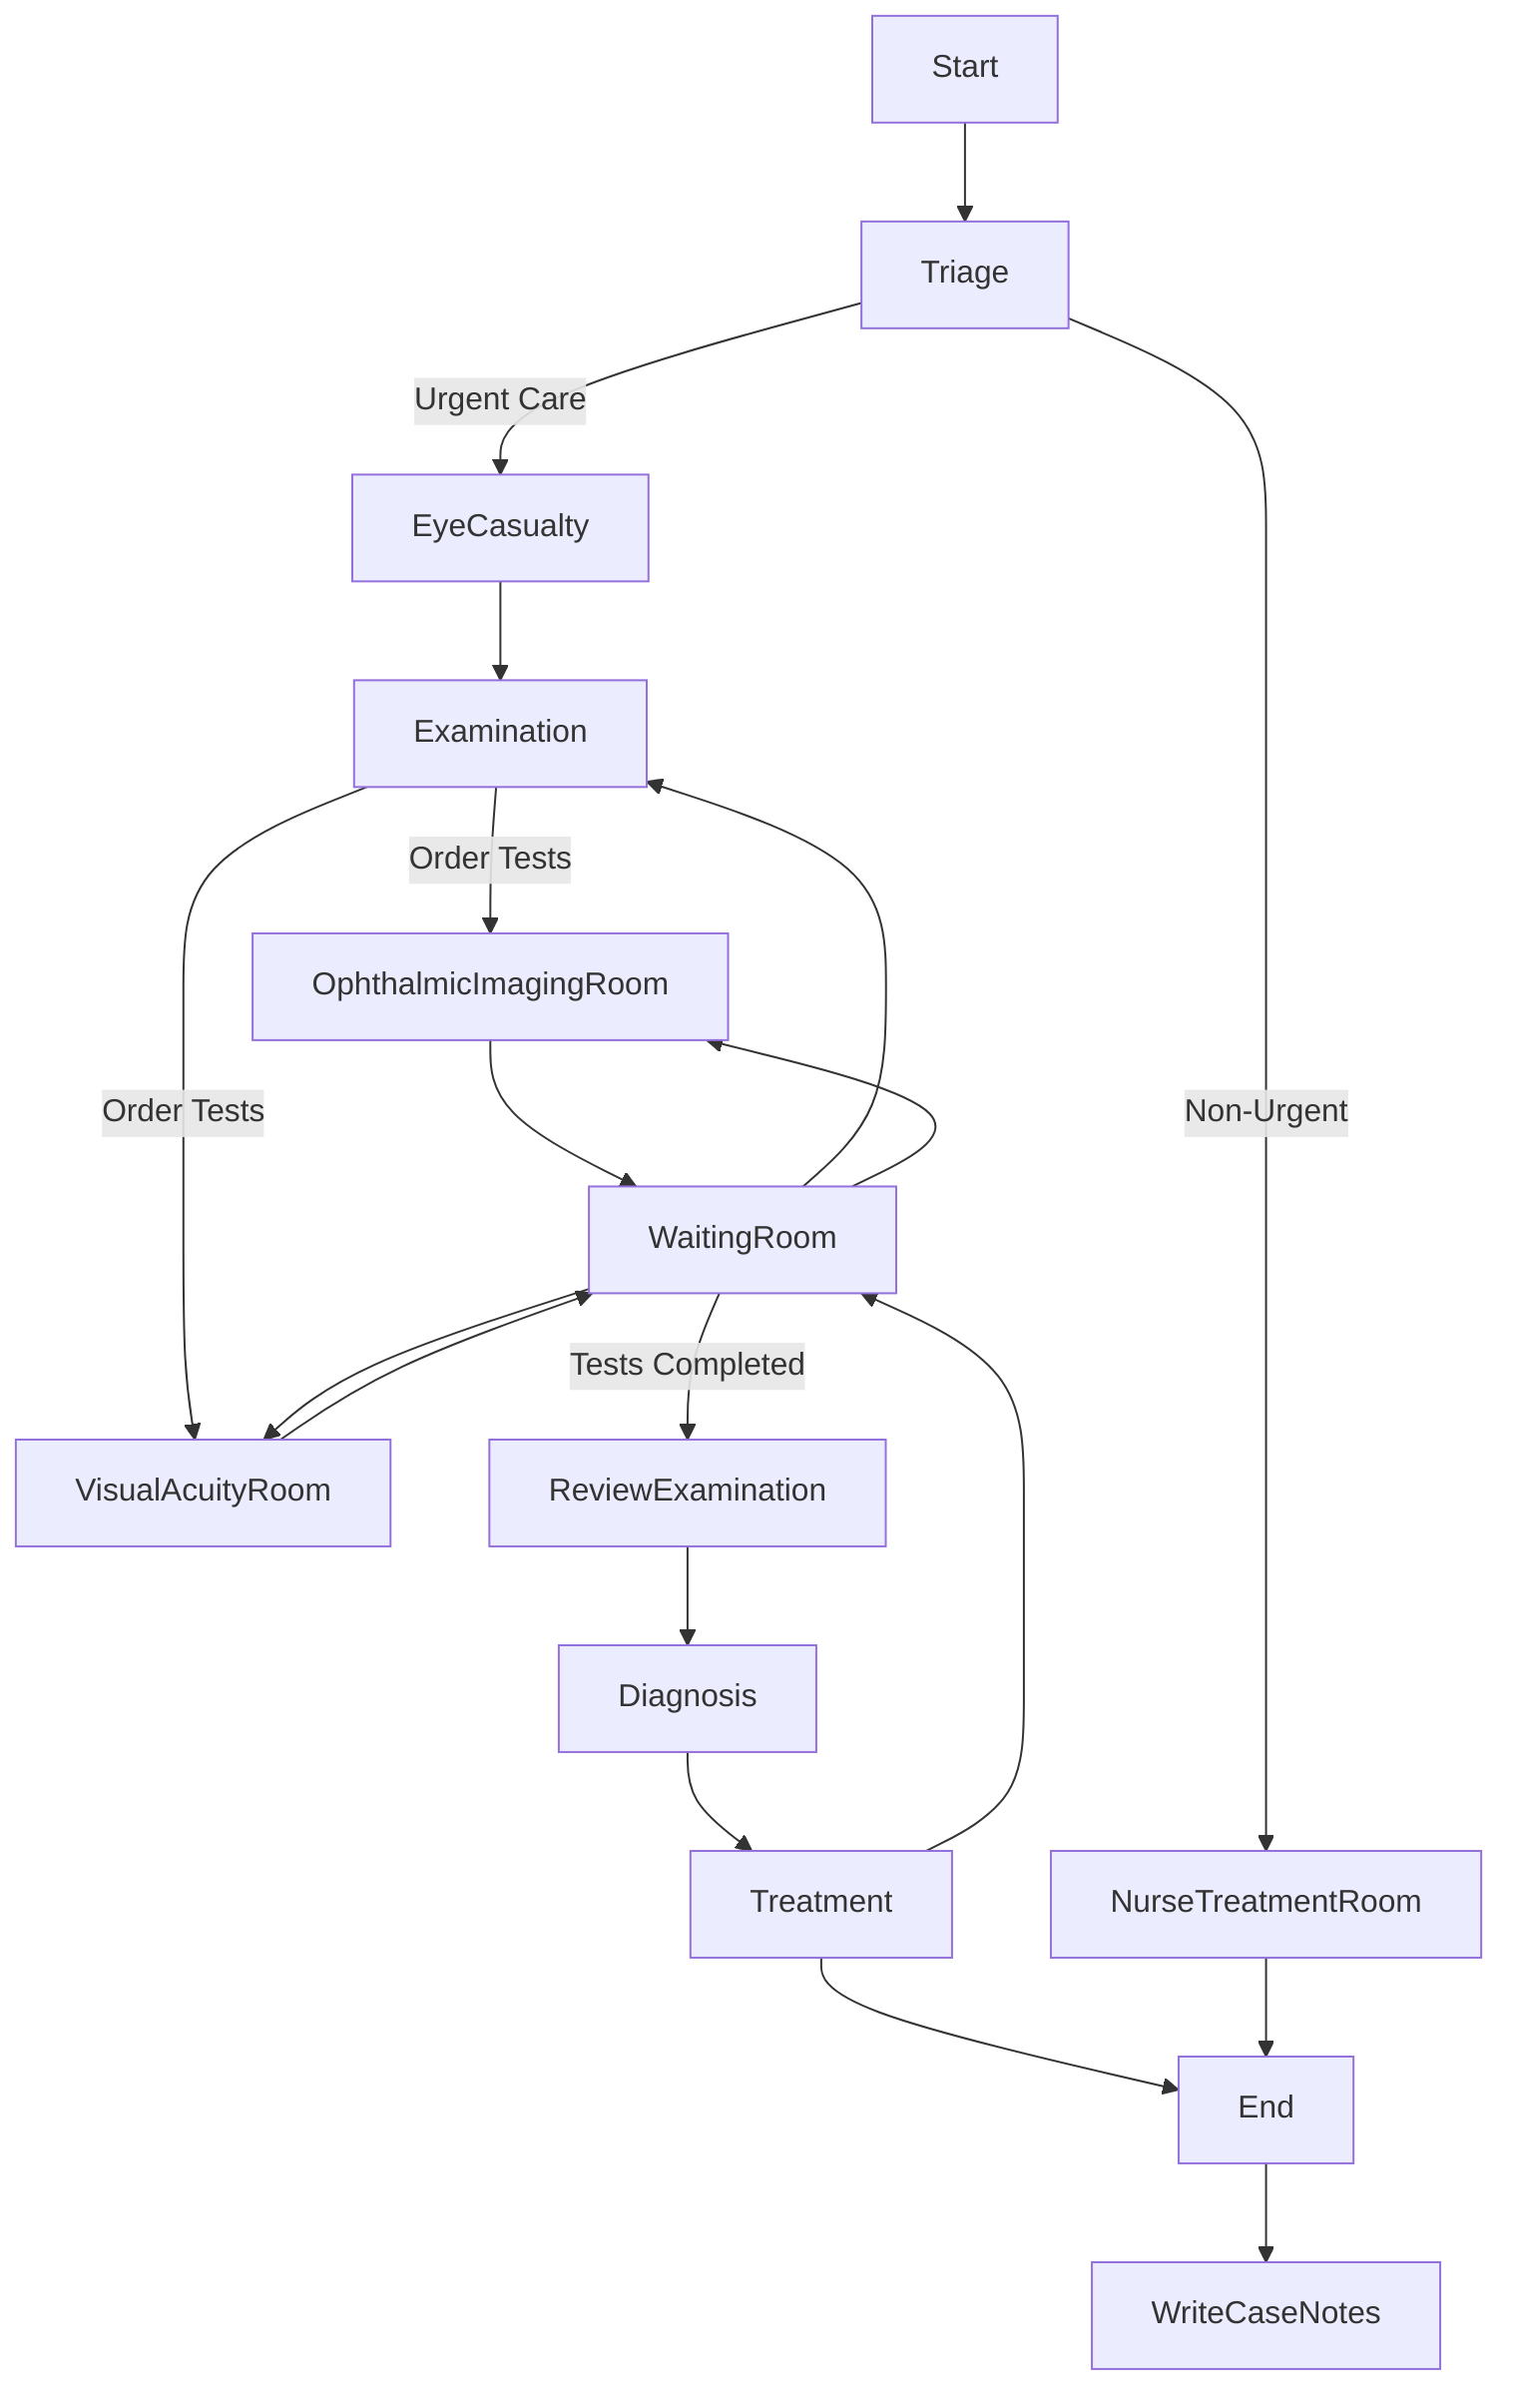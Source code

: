 graph TD;
    Start --> Triage;
    Triage --> |Urgent Care| EyeCasualty;
    Triage --> |Non-Urgent| NurseTreatmentRoom;
    EyeCasualty --> Examination;
    Examination --> |Order Tests| OphthalmicImagingRoom;
    Examination --> |Order Tests| VisualAcuityRoom;
    OphthalmicImagingRoom  --> WaitingRoom;  
    VisualAcuityRoom --> WaitingRoom;
    WaitingRoom --> Examination;
    WaitingRoom --> VisualAcuityRoom;
    WaitingRoom --> OphthalmicImagingRoom;
    ReviewExamination --> Diagnosis;
    Diagnosis --> Treatment;
    Treatment --> End;
    End --> WriteCaseNotes;
    NurseTreatmentRoom --> End;
    Treatment --> WaitingRoom;
    WaitingRoom --> |Tests Completed| ReviewExamination;